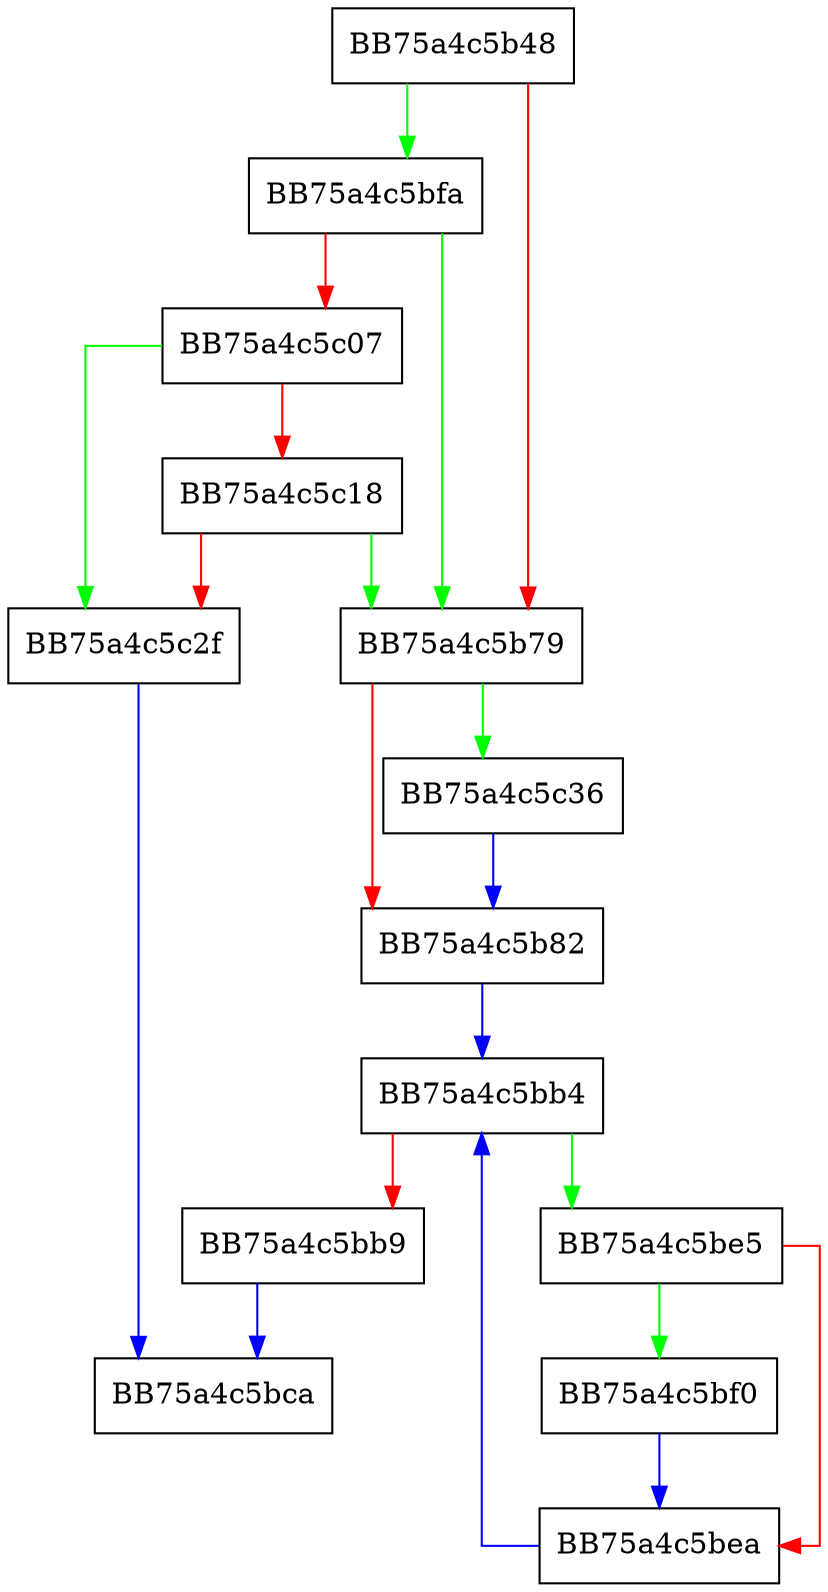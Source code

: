 digraph btreeCursor {
  node [shape="box"];
  graph [splines=ortho];
  BB75a4c5b48 -> BB75a4c5bfa [color="green"];
  BB75a4c5b48 -> BB75a4c5b79 [color="red"];
  BB75a4c5b79 -> BB75a4c5c36 [color="green"];
  BB75a4c5b79 -> BB75a4c5b82 [color="red"];
  BB75a4c5b82 -> BB75a4c5bb4 [color="blue"];
  BB75a4c5bb4 -> BB75a4c5be5 [color="green"];
  BB75a4c5bb4 -> BB75a4c5bb9 [color="red"];
  BB75a4c5bb9 -> BB75a4c5bca [color="blue"];
  BB75a4c5be5 -> BB75a4c5bf0 [color="green"];
  BB75a4c5be5 -> BB75a4c5bea [color="red"];
  BB75a4c5bea -> BB75a4c5bb4 [color="blue"];
  BB75a4c5bf0 -> BB75a4c5bea [color="blue"];
  BB75a4c5bfa -> BB75a4c5b79 [color="green"];
  BB75a4c5bfa -> BB75a4c5c07 [color="red"];
  BB75a4c5c07 -> BB75a4c5c2f [color="green"];
  BB75a4c5c07 -> BB75a4c5c18 [color="red"];
  BB75a4c5c18 -> BB75a4c5b79 [color="green"];
  BB75a4c5c18 -> BB75a4c5c2f [color="red"];
  BB75a4c5c2f -> BB75a4c5bca [color="blue"];
  BB75a4c5c36 -> BB75a4c5b82 [color="blue"];
}